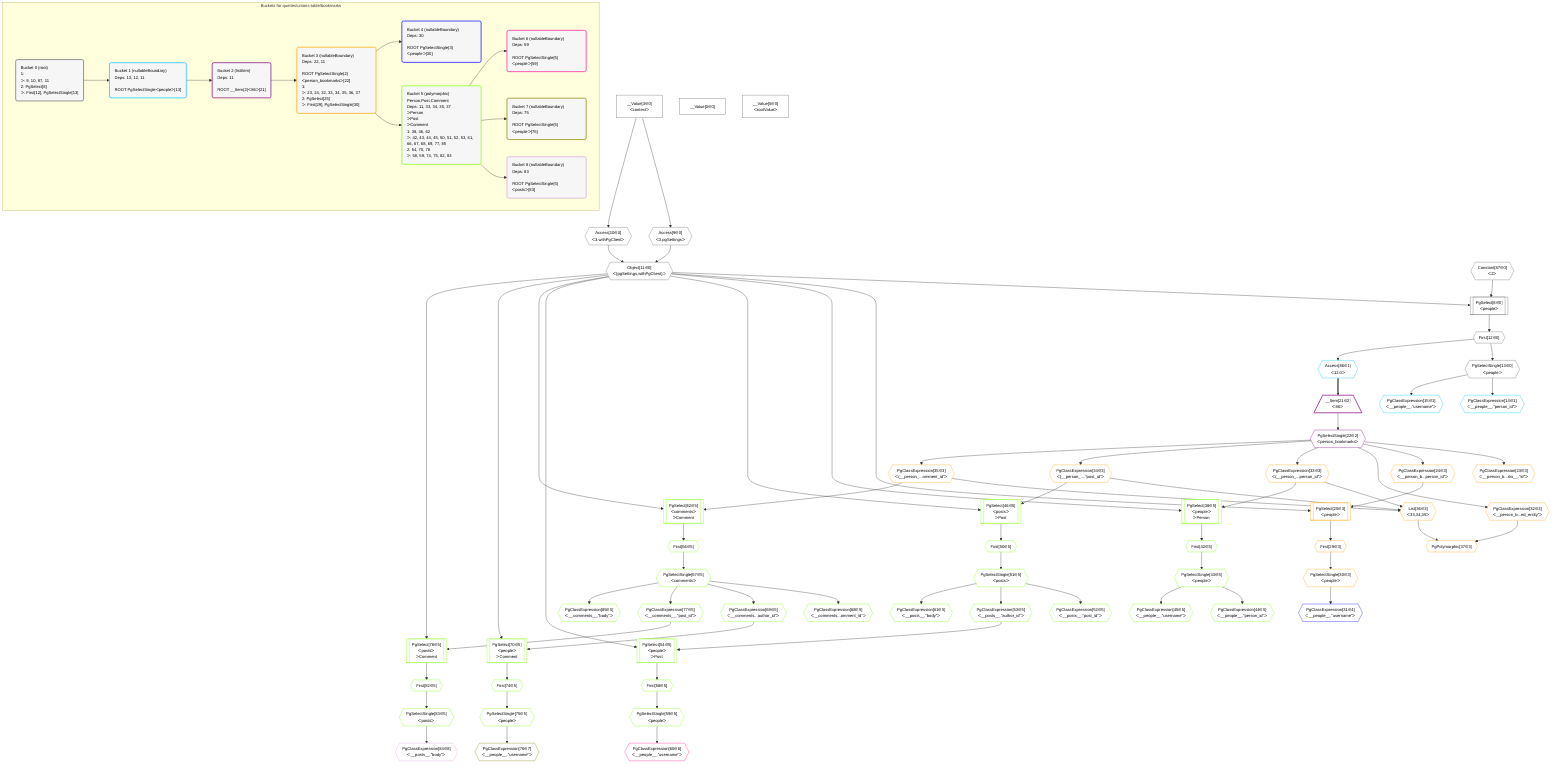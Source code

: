 %%{init: {'themeVariables': { 'fontSize': '12px'}}}%%
graph TD
    classDef path fill:#eee,stroke:#000,color:#000
    classDef plan fill:#fff,stroke-width:1px,color:#000
    classDef itemplan fill:#fff,stroke-width:2px,color:#000
    classDef unbatchedplan fill:#dff,stroke-width:1px,color:#000
    classDef sideeffectplan fill:#fcc,stroke-width:2px,color:#000
    classDef bucket fill:#f6f6f6,color:#000,stroke-width:2px,text-align:left


    %% plan dependencies
    PgSelect8[["PgSelect[8∈0]<br />ᐸpeopleᐳ"]]:::plan
    Object11{{"Object[11∈0]<br />ᐸ{pgSettings,withPgClient}ᐳ"}}:::plan
    Constant87{{"Constant[87∈0]<br />ᐸ2ᐳ"}}:::plan
    Object11 & Constant87 --> PgSelect8
    Access9{{"Access[9∈0]<br />ᐸ3.pgSettingsᐳ"}}:::plan
    Access10{{"Access[10∈0]<br />ᐸ3.withPgClientᐳ"}}:::plan
    Access9 & Access10 --> Object11
    __Value3["__Value[3∈0]<br />ᐸcontextᐳ"]:::plan
    __Value3 --> Access9
    __Value3 --> Access10
    First12{{"First[12∈0]"}}:::plan
    PgSelect8 --> First12
    PgSelectSingle13{{"PgSelectSingle[13∈0]<br />ᐸpeopleᐳ"}}:::plan
    First12 --> PgSelectSingle13
    __Value0["__Value[0∈0]"]:::plan
    __Value5["__Value[5∈0]<br />ᐸrootValueᐳ"]:::plan
    PgClassExpression14{{"PgClassExpression[14∈1]<br />ᐸ__people__.”person_id”ᐳ"}}:::plan
    PgSelectSingle13 --> PgClassExpression14
    PgClassExpression15{{"PgClassExpression[15∈1]<br />ᐸ__people__.”username”ᐳ"}}:::plan
    PgSelectSingle13 --> PgClassExpression15
    Access86{{"Access[86∈1]<br />ᐸ12.0ᐳ"}}:::plan
    First12 --> Access86
    __Item21[/"__Item[21∈2]<br />ᐸ86ᐳ"\]:::itemplan
    Access86 ==> __Item21
    PgSelectSingle22{{"PgSelectSingle[22∈2]<br />ᐸperson_bookmarksᐳ"}}:::plan
    __Item21 --> PgSelectSingle22
    List36{{"List[36∈3]<br />ᐸ33,34,35ᐳ"}}:::plan
    PgClassExpression33{{"PgClassExpression[33∈3]<br />ᐸ(__person_...person_id”ᐳ"}}:::plan
    PgClassExpression34{{"PgClassExpression[34∈3]<br />ᐸ(__person_....”post_id”ᐳ"}}:::plan
    PgClassExpression35{{"PgClassExpression[35∈3]<br />ᐸ(__person_...omment_id”ᐳ"}}:::plan
    PgClassExpression33 & PgClassExpression34 & PgClassExpression35 --> List36
    PgSelect25[["PgSelect[25∈3]<br />ᐸpeopleᐳ"]]:::plan
    PgClassExpression24{{"PgClassExpression[24∈3]<br />ᐸ__person_b...person_id”ᐳ"}}:::plan
    Object11 & PgClassExpression24 --> PgSelect25
    PgPolymorphic37{{"PgPolymorphic[37∈3]"}}:::plan
    PgClassExpression32{{"PgClassExpression[32∈3]<br />ᐸ__person_b...ed_entity”ᐳ"}}:::plan
    PgClassExpression32 & List36 --> PgPolymorphic37
    PgClassExpression23{{"PgClassExpression[23∈3]<br />ᐸ__person_b...rks__.”id”ᐳ"}}:::plan
    PgSelectSingle22 --> PgClassExpression23
    PgSelectSingle22 --> PgClassExpression24
    First29{{"First[29∈3]"}}:::plan
    PgSelect25 --> First29
    PgSelectSingle30{{"PgSelectSingle[30∈3]<br />ᐸpeopleᐳ"}}:::plan
    First29 --> PgSelectSingle30
    PgSelectSingle22 --> PgClassExpression32
    PgSelectSingle22 --> PgClassExpression33
    PgSelectSingle22 --> PgClassExpression34
    PgSelectSingle22 --> PgClassExpression35
    PgClassExpression31{{"PgClassExpression[31∈4]<br />ᐸ__people__.”username”ᐳ"}}:::plan
    PgSelectSingle30 --> PgClassExpression31
    PgSelect38[["PgSelect[38∈5]<br />ᐸpeopleᐳ<br />ᐳPerson"]]:::plan
    Object11 & PgClassExpression33 --> PgSelect38
    PgSelect46[["PgSelect[46∈5]<br />ᐸpostsᐳ<br />ᐳPost"]]:::plan
    Object11 & PgClassExpression34 --> PgSelect46
    PgSelect54[["PgSelect[54∈5]<br />ᐸpeopleᐳ<br />ᐳPost"]]:::plan
    PgClassExpression53{{"PgClassExpression[53∈5]<br />ᐸ__posts__.”author_id”ᐳ"}}:::plan
    Object11 & PgClassExpression53 --> PgSelect54
    PgSelect62[["PgSelect[62∈5]<br />ᐸcommentsᐳ<br />ᐳComment"]]:::plan
    Object11 & PgClassExpression35 --> PgSelect62
    PgSelect70[["PgSelect[70∈5]<br />ᐸpeopleᐳ<br />ᐳComment"]]:::plan
    PgClassExpression69{{"PgClassExpression[69∈5]<br />ᐸ__comments...author_id”ᐳ"}}:::plan
    Object11 & PgClassExpression69 --> PgSelect70
    PgSelect78[["PgSelect[78∈5]<br />ᐸpostsᐳ<br />ᐳComment"]]:::plan
    PgClassExpression77{{"PgClassExpression[77∈5]<br />ᐸ__comments__.”post_id”ᐳ"}}:::plan
    Object11 & PgClassExpression77 --> PgSelect78
    First42{{"First[42∈5]"}}:::plan
    PgSelect38 --> First42
    PgSelectSingle43{{"PgSelectSingle[43∈5]<br />ᐸpeopleᐳ"}}:::plan
    First42 --> PgSelectSingle43
    PgClassExpression44{{"PgClassExpression[44∈5]<br />ᐸ__people__.”person_id”ᐳ"}}:::plan
    PgSelectSingle43 --> PgClassExpression44
    PgClassExpression45{{"PgClassExpression[45∈5]<br />ᐸ__people__.”username”ᐳ"}}:::plan
    PgSelectSingle43 --> PgClassExpression45
    First50{{"First[50∈5]"}}:::plan
    PgSelect46 --> First50
    PgSelectSingle51{{"PgSelectSingle[51∈5]<br />ᐸpostsᐳ"}}:::plan
    First50 --> PgSelectSingle51
    PgClassExpression52{{"PgClassExpression[52∈5]<br />ᐸ__posts__.”post_id”ᐳ"}}:::plan
    PgSelectSingle51 --> PgClassExpression52
    PgSelectSingle51 --> PgClassExpression53
    First58{{"First[58∈5]"}}:::plan
    PgSelect54 --> First58
    PgSelectSingle59{{"PgSelectSingle[59∈5]<br />ᐸpeopleᐳ"}}:::plan
    First58 --> PgSelectSingle59
    PgClassExpression61{{"PgClassExpression[61∈5]<br />ᐸ__posts__.”body”ᐳ"}}:::plan
    PgSelectSingle51 --> PgClassExpression61
    First66{{"First[66∈5]"}}:::plan
    PgSelect62 --> First66
    PgSelectSingle67{{"PgSelectSingle[67∈5]<br />ᐸcommentsᐳ"}}:::plan
    First66 --> PgSelectSingle67
    PgClassExpression68{{"PgClassExpression[68∈5]<br />ᐸ__comments...omment_id”ᐳ"}}:::plan
    PgSelectSingle67 --> PgClassExpression68
    PgSelectSingle67 --> PgClassExpression69
    First74{{"First[74∈5]"}}:::plan
    PgSelect70 --> First74
    PgSelectSingle75{{"PgSelectSingle[75∈5]<br />ᐸpeopleᐳ"}}:::plan
    First74 --> PgSelectSingle75
    PgSelectSingle67 --> PgClassExpression77
    First82{{"First[82∈5]"}}:::plan
    PgSelect78 --> First82
    PgSelectSingle83{{"PgSelectSingle[83∈5]<br />ᐸpostsᐳ"}}:::plan
    First82 --> PgSelectSingle83
    PgClassExpression85{{"PgClassExpression[85∈5]<br />ᐸ__comments__.”body”ᐳ"}}:::plan
    PgSelectSingle67 --> PgClassExpression85
    PgClassExpression60{{"PgClassExpression[60∈6]<br />ᐸ__people__.”username”ᐳ"}}:::plan
    PgSelectSingle59 --> PgClassExpression60
    PgClassExpression76{{"PgClassExpression[76∈7]<br />ᐸ__people__.”username”ᐳ"}}:::plan
    PgSelectSingle75 --> PgClassExpression76
    PgClassExpression84{{"PgClassExpression[84∈8]<br />ᐸ__posts__.”body”ᐳ"}}:::plan
    PgSelectSingle83 --> PgClassExpression84

    %% define steps

    subgraph "Buckets for queries/unions-table/bookmarks"
    Bucket0("Bucket 0 (root)<br />1: <br />ᐳ: 9, 10, 87, 11<br />2: PgSelect[8]<br />ᐳ: First[12], PgSelectSingle[13]"):::bucket
    classDef bucket0 stroke:#696969
    class Bucket0,__Value0,__Value3,__Value5,PgSelect8,Access9,Access10,Object11,First12,PgSelectSingle13,Constant87 bucket0
    Bucket1("Bucket 1 (nullableBoundary)<br />Deps: 13, 12, 11<br /><br />ROOT PgSelectSingleᐸpeopleᐳ[13]"):::bucket
    classDef bucket1 stroke:#00bfff
    class Bucket1,PgClassExpression14,PgClassExpression15,Access86 bucket1
    Bucket2("Bucket 2 (listItem)<br />Deps: 11<br /><br />ROOT __Item{2}ᐸ86ᐳ[21]"):::bucket
    classDef bucket2 stroke:#7f007f
    class Bucket2,__Item21,PgSelectSingle22 bucket2
    Bucket3("Bucket 3 (nullableBoundary)<br />Deps: 22, 11<br /><br />ROOT PgSelectSingle{2}ᐸperson_bookmarksᐳ[22]<br />1: <br />ᐳ: 23, 24, 32, 33, 34, 35, 36, 37<br />2: PgSelect[25]<br />ᐳ: First[29], PgSelectSingle[30]"):::bucket
    classDef bucket3 stroke:#ffa500
    class Bucket3,PgClassExpression23,PgClassExpression24,PgSelect25,First29,PgSelectSingle30,PgClassExpression32,PgClassExpression33,PgClassExpression34,PgClassExpression35,List36,PgPolymorphic37 bucket3
    Bucket4("Bucket 4 (nullableBoundary)<br />Deps: 30<br /><br />ROOT PgSelectSingle{3}ᐸpeopleᐳ[30]"):::bucket
    classDef bucket4 stroke:#0000ff
    class Bucket4,PgClassExpression31 bucket4
    Bucket5("Bucket 5 (polymorphic)<br />Person,Post,Comment<br />Deps: 11, 33, 34, 35, 37<br />ᐳPerson<br />ᐳPost<br />ᐳComment<br />1: 38, 46, 62<br />ᐳ: 42, 43, 44, 45, 50, 51, 52, 53, 61, 66, 67, 68, 69, 77, 85<br />2: 54, 70, 78<br />ᐳ: 58, 59, 74, 75, 82, 83"):::bucket
    classDef bucket5 stroke:#7fff00
    class Bucket5,PgSelect38,First42,PgSelectSingle43,PgClassExpression44,PgClassExpression45,PgSelect46,First50,PgSelectSingle51,PgClassExpression52,PgClassExpression53,PgSelect54,First58,PgSelectSingle59,PgClassExpression61,PgSelect62,First66,PgSelectSingle67,PgClassExpression68,PgClassExpression69,PgSelect70,First74,PgSelectSingle75,PgClassExpression77,PgSelect78,First82,PgSelectSingle83,PgClassExpression85 bucket5
    Bucket6("Bucket 6 (nullableBoundary)<br />Deps: 59<br /><br />ROOT PgSelectSingle{5}ᐸpeopleᐳ[59]"):::bucket
    classDef bucket6 stroke:#ff1493
    class Bucket6,PgClassExpression60 bucket6
    Bucket7("Bucket 7 (nullableBoundary)<br />Deps: 75<br /><br />ROOT PgSelectSingle{5}ᐸpeopleᐳ[75]"):::bucket
    classDef bucket7 stroke:#808000
    class Bucket7,PgClassExpression76 bucket7
    Bucket8("Bucket 8 (nullableBoundary)<br />Deps: 83<br /><br />ROOT PgSelectSingle{5}ᐸpostsᐳ[83]"):::bucket
    classDef bucket8 stroke:#dda0dd
    class Bucket8,PgClassExpression84 bucket8
    Bucket0 --> Bucket1
    Bucket1 --> Bucket2
    Bucket2 --> Bucket3
    Bucket3 --> Bucket4 & Bucket5
    Bucket5 --> Bucket6 & Bucket7 & Bucket8
    end